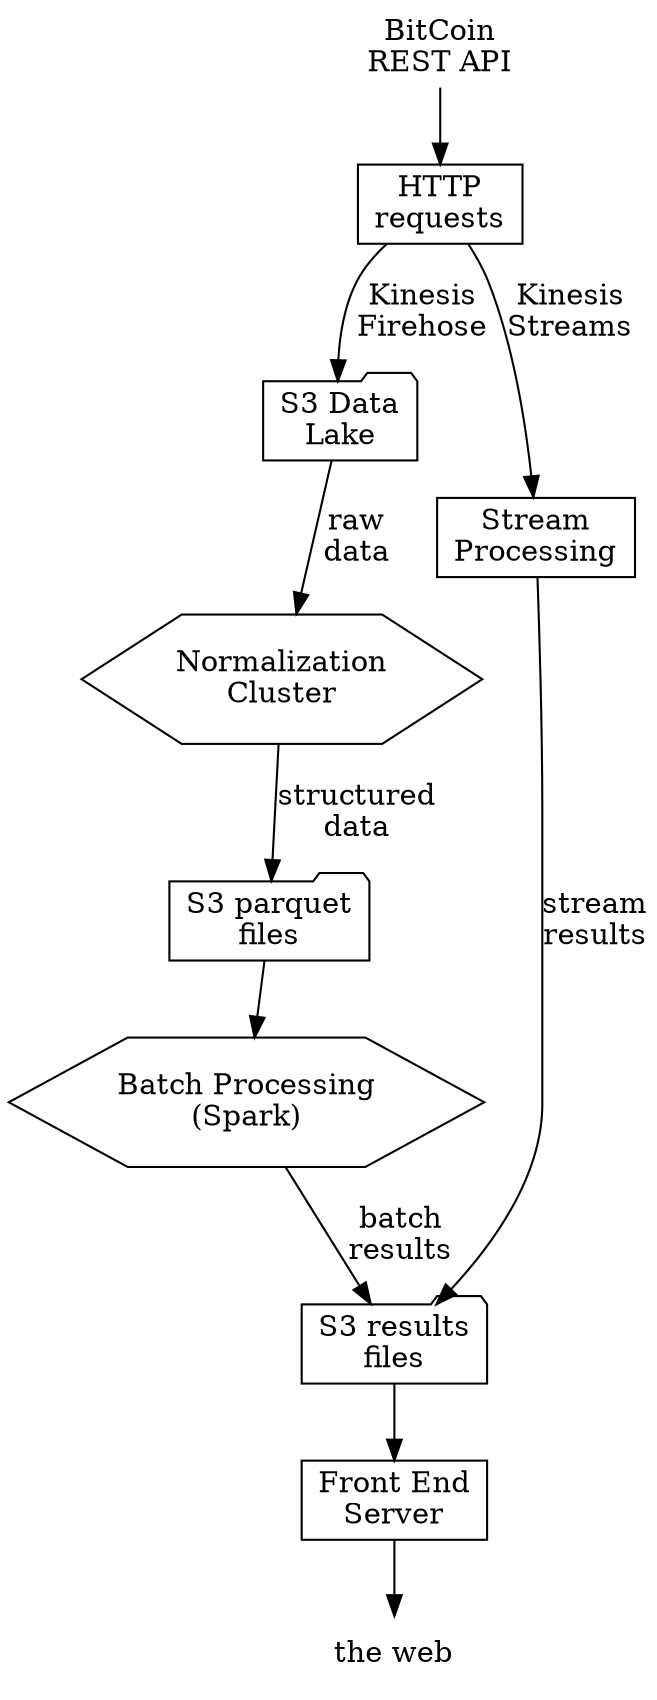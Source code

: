 
digraph dataflow {
    I [label="BitCoin
REST API", shape="plaintext"];
    R [label="HTTP
requests", shape="box"];
    DL [label="S3 Data
Lake", shape="folder"];
    S [label="Stream
Processing", shape="box"];
    CL [label="Normalization
Cluster", shape="hexagon"];
    S2 [label="S3 parquet
files", shape="folder"];
    CL2 [label="Batch Processing
(Spark)", shape="hexagon"];
    S3 [label="S3 results
files", shape="folder"];
    FE [label="Front End
Server", shape="box"];
    W [label="the web", shape="plaintext"];
    
    I -> R;
    R -> DL [label="Kinesis
Firehose"];
    R -> S [label="Kinesis
Streams"];
    DL -> CL [label="raw
data"];
    CL -> S2 [label="structured
data"];
    S2 -> CL2;
    CL2 -> S3 [label="batch
results"];
    S -> S3 [label="stream
results"];
    S3 -> FE;
    FE -> W;
    

}